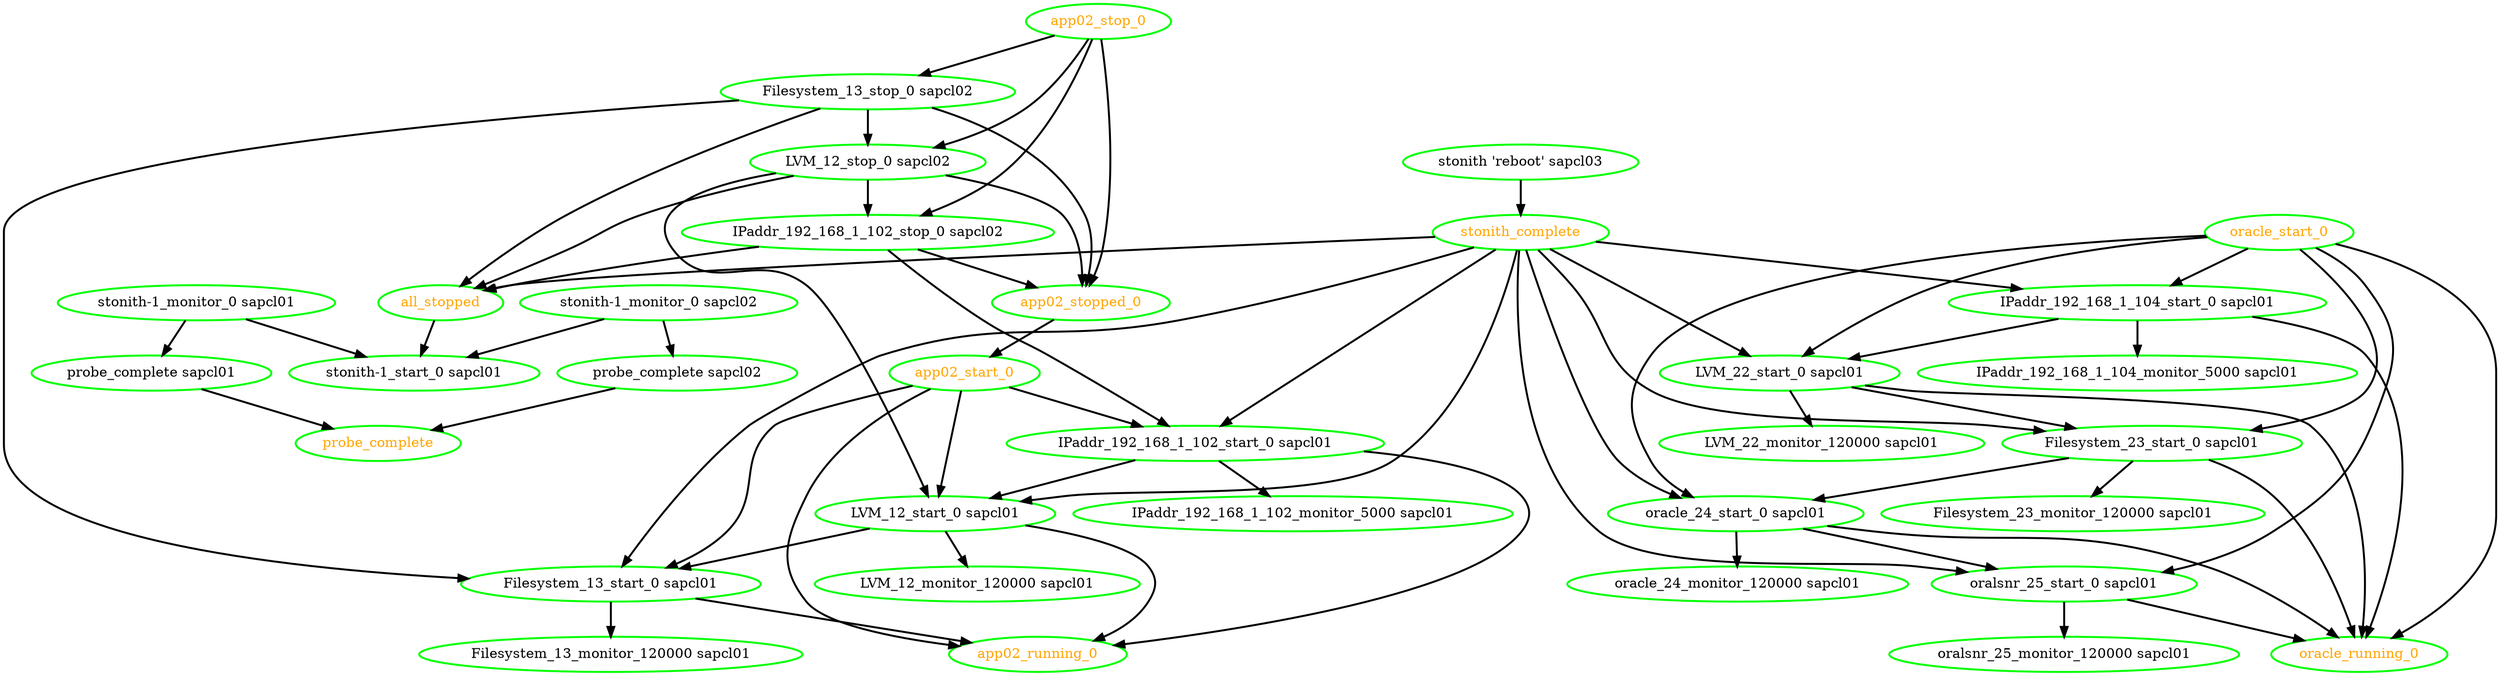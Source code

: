 digraph "g" {
"Filesystem_13_monitor_120000 sapcl01" [ style=bold color="green" fontcolor="black" ]
"Filesystem_13_start_0 sapcl01" -> "Filesystem_13_monitor_120000 sapcl01" [ style = bold]
"Filesystem_13_start_0 sapcl01" -> "app02_running_0" [ style = bold]
"Filesystem_13_start_0 sapcl01" [ style=bold color="green" fontcolor="black" ]
"Filesystem_13_stop_0 sapcl02" -> "Filesystem_13_start_0 sapcl01" [ style = bold]
"Filesystem_13_stop_0 sapcl02" -> "LVM_12_stop_0 sapcl02" [ style = bold]
"Filesystem_13_stop_0 sapcl02" -> "all_stopped" [ style = bold]
"Filesystem_13_stop_0 sapcl02" -> "app02_stopped_0" [ style = bold]
"Filesystem_13_stop_0 sapcl02" [ style=bold color="green" fontcolor="black" ]
"Filesystem_23_monitor_120000 sapcl01" [ style=bold color="green" fontcolor="black" ]
"Filesystem_23_start_0 sapcl01" -> "Filesystem_23_monitor_120000 sapcl01" [ style = bold]
"Filesystem_23_start_0 sapcl01" -> "oracle_24_start_0 sapcl01" [ style = bold]
"Filesystem_23_start_0 sapcl01" -> "oracle_running_0" [ style = bold]
"Filesystem_23_start_0 sapcl01" [ style=bold color="green" fontcolor="black" ]
"IPaddr_192_168_1_102_monitor_5000 sapcl01" [ style=bold color="green" fontcolor="black" ]
"IPaddr_192_168_1_102_start_0 sapcl01" -> "IPaddr_192_168_1_102_monitor_5000 sapcl01" [ style = bold]
"IPaddr_192_168_1_102_start_0 sapcl01" -> "LVM_12_start_0 sapcl01" [ style = bold]
"IPaddr_192_168_1_102_start_0 sapcl01" -> "app02_running_0" [ style = bold]
"IPaddr_192_168_1_102_start_0 sapcl01" [ style=bold color="green" fontcolor="black" ]
"IPaddr_192_168_1_102_stop_0 sapcl02" -> "IPaddr_192_168_1_102_start_0 sapcl01" [ style = bold]
"IPaddr_192_168_1_102_stop_0 sapcl02" -> "all_stopped" [ style = bold]
"IPaddr_192_168_1_102_stop_0 sapcl02" -> "app02_stopped_0" [ style = bold]
"IPaddr_192_168_1_102_stop_0 sapcl02" [ style=bold color="green" fontcolor="black" ]
"IPaddr_192_168_1_104_monitor_5000 sapcl01" [ style=bold color="green" fontcolor="black" ]
"IPaddr_192_168_1_104_start_0 sapcl01" -> "IPaddr_192_168_1_104_monitor_5000 sapcl01" [ style = bold]
"IPaddr_192_168_1_104_start_0 sapcl01" -> "LVM_22_start_0 sapcl01" [ style = bold]
"IPaddr_192_168_1_104_start_0 sapcl01" -> "oracle_running_0" [ style = bold]
"IPaddr_192_168_1_104_start_0 sapcl01" [ style=bold color="green" fontcolor="black" ]
"LVM_12_monitor_120000 sapcl01" [ style=bold color="green" fontcolor="black" ]
"LVM_12_start_0 sapcl01" -> "Filesystem_13_start_0 sapcl01" [ style = bold]
"LVM_12_start_0 sapcl01" -> "LVM_12_monitor_120000 sapcl01" [ style = bold]
"LVM_12_start_0 sapcl01" -> "app02_running_0" [ style = bold]
"LVM_12_start_0 sapcl01" [ style=bold color="green" fontcolor="black" ]
"LVM_12_stop_0 sapcl02" -> "IPaddr_192_168_1_102_stop_0 sapcl02" [ style = bold]
"LVM_12_stop_0 sapcl02" -> "LVM_12_start_0 sapcl01" [ style = bold]
"LVM_12_stop_0 sapcl02" -> "all_stopped" [ style = bold]
"LVM_12_stop_0 sapcl02" -> "app02_stopped_0" [ style = bold]
"LVM_12_stop_0 sapcl02" [ style=bold color="green" fontcolor="black" ]
"LVM_22_monitor_120000 sapcl01" [ style=bold color="green" fontcolor="black" ]
"LVM_22_start_0 sapcl01" -> "Filesystem_23_start_0 sapcl01" [ style = bold]
"LVM_22_start_0 sapcl01" -> "LVM_22_monitor_120000 sapcl01" [ style = bold]
"LVM_22_start_0 sapcl01" -> "oracle_running_0" [ style = bold]
"LVM_22_start_0 sapcl01" [ style=bold color="green" fontcolor="black" ]
"all_stopped" -> "stonith-1_start_0 sapcl01" [ style = bold]
"all_stopped" [ style=bold color="green" fontcolor="orange" ]
"app02_running_0" [ style=bold color="green" fontcolor="orange" ]
"app02_start_0" -> "Filesystem_13_start_0 sapcl01" [ style = bold]
"app02_start_0" -> "IPaddr_192_168_1_102_start_0 sapcl01" [ style = bold]
"app02_start_0" -> "LVM_12_start_0 sapcl01" [ style = bold]
"app02_start_0" -> "app02_running_0" [ style = bold]
"app02_start_0" [ style=bold color="green" fontcolor="orange" ]
"app02_stop_0" -> "Filesystem_13_stop_0 sapcl02" [ style = bold]
"app02_stop_0" -> "IPaddr_192_168_1_102_stop_0 sapcl02" [ style = bold]
"app02_stop_0" -> "LVM_12_stop_0 sapcl02" [ style = bold]
"app02_stop_0" -> "app02_stopped_0" [ style = bold]
"app02_stop_0" [ style=bold color="green" fontcolor="orange" ]
"app02_stopped_0" -> "app02_start_0" [ style = bold]
"app02_stopped_0" [ style=bold color="green" fontcolor="orange" ]
"oracle_24_monitor_120000 sapcl01" [ style=bold color="green" fontcolor="black" ]
"oracle_24_start_0 sapcl01" -> "oracle_24_monitor_120000 sapcl01" [ style = bold]
"oracle_24_start_0 sapcl01" -> "oracle_running_0" [ style = bold]
"oracle_24_start_0 sapcl01" -> "oralsnr_25_start_0 sapcl01" [ style = bold]
"oracle_24_start_0 sapcl01" [ style=bold color="green" fontcolor="black" ]
"oracle_running_0" [ style=bold color="green" fontcolor="orange" ]
"oracle_start_0" -> "Filesystem_23_start_0 sapcl01" [ style = bold]
"oracle_start_0" -> "IPaddr_192_168_1_104_start_0 sapcl01" [ style = bold]
"oracle_start_0" -> "LVM_22_start_0 sapcl01" [ style = bold]
"oracle_start_0" -> "oracle_24_start_0 sapcl01" [ style = bold]
"oracle_start_0" -> "oracle_running_0" [ style = bold]
"oracle_start_0" -> "oralsnr_25_start_0 sapcl01" [ style = bold]
"oracle_start_0" [ style=bold color="green" fontcolor="orange" ]
"oralsnr_25_monitor_120000 sapcl01" [ style=bold color="green" fontcolor="black" ]
"oralsnr_25_start_0 sapcl01" -> "oracle_running_0" [ style = bold]
"oralsnr_25_start_0 sapcl01" -> "oralsnr_25_monitor_120000 sapcl01" [ style = bold]
"oralsnr_25_start_0 sapcl01" [ style=bold color="green" fontcolor="black" ]
"probe_complete sapcl01" -> "probe_complete" [ style = bold]
"probe_complete sapcl01" [ style=bold color="green" fontcolor="black" ]
"probe_complete sapcl02" -> "probe_complete" [ style = bold]
"probe_complete sapcl02" [ style=bold color="green" fontcolor="black" ]
"probe_complete" [ style=bold color="green" fontcolor="orange" ]
"stonith 'reboot' sapcl03" -> "stonith_complete" [ style = bold]
"stonith 'reboot' sapcl03" [ style=bold color="green" fontcolor="black"]
"stonith-1_monitor_0 sapcl01" -> "probe_complete sapcl01" [ style = bold]
"stonith-1_monitor_0 sapcl01" -> "stonith-1_start_0 sapcl01" [ style = bold]
"stonith-1_monitor_0 sapcl01" [ style=bold color="green" fontcolor="black" ]
"stonith-1_monitor_0 sapcl02" -> "probe_complete sapcl02" [ style = bold]
"stonith-1_monitor_0 sapcl02" -> "stonith-1_start_0 sapcl01" [ style = bold]
"stonith-1_monitor_0 sapcl02" [ style=bold color="green" fontcolor="black" ]
"stonith-1_start_0 sapcl01" [ style=bold color="green" fontcolor="black" ]
"stonith_complete" -> "Filesystem_13_start_0 sapcl01" [ style = bold]
"stonith_complete" -> "Filesystem_23_start_0 sapcl01" [ style = bold]
"stonith_complete" -> "IPaddr_192_168_1_102_start_0 sapcl01" [ style = bold]
"stonith_complete" -> "IPaddr_192_168_1_104_start_0 sapcl01" [ style = bold]
"stonith_complete" -> "LVM_12_start_0 sapcl01" [ style = bold]
"stonith_complete" -> "LVM_22_start_0 sapcl01" [ style = bold]
"stonith_complete" -> "all_stopped" [ style = bold]
"stonith_complete" -> "oracle_24_start_0 sapcl01" [ style = bold]
"stonith_complete" -> "oralsnr_25_start_0 sapcl01" [ style = bold]
"stonith_complete" [ style=bold color="green" fontcolor="orange" ]
}

